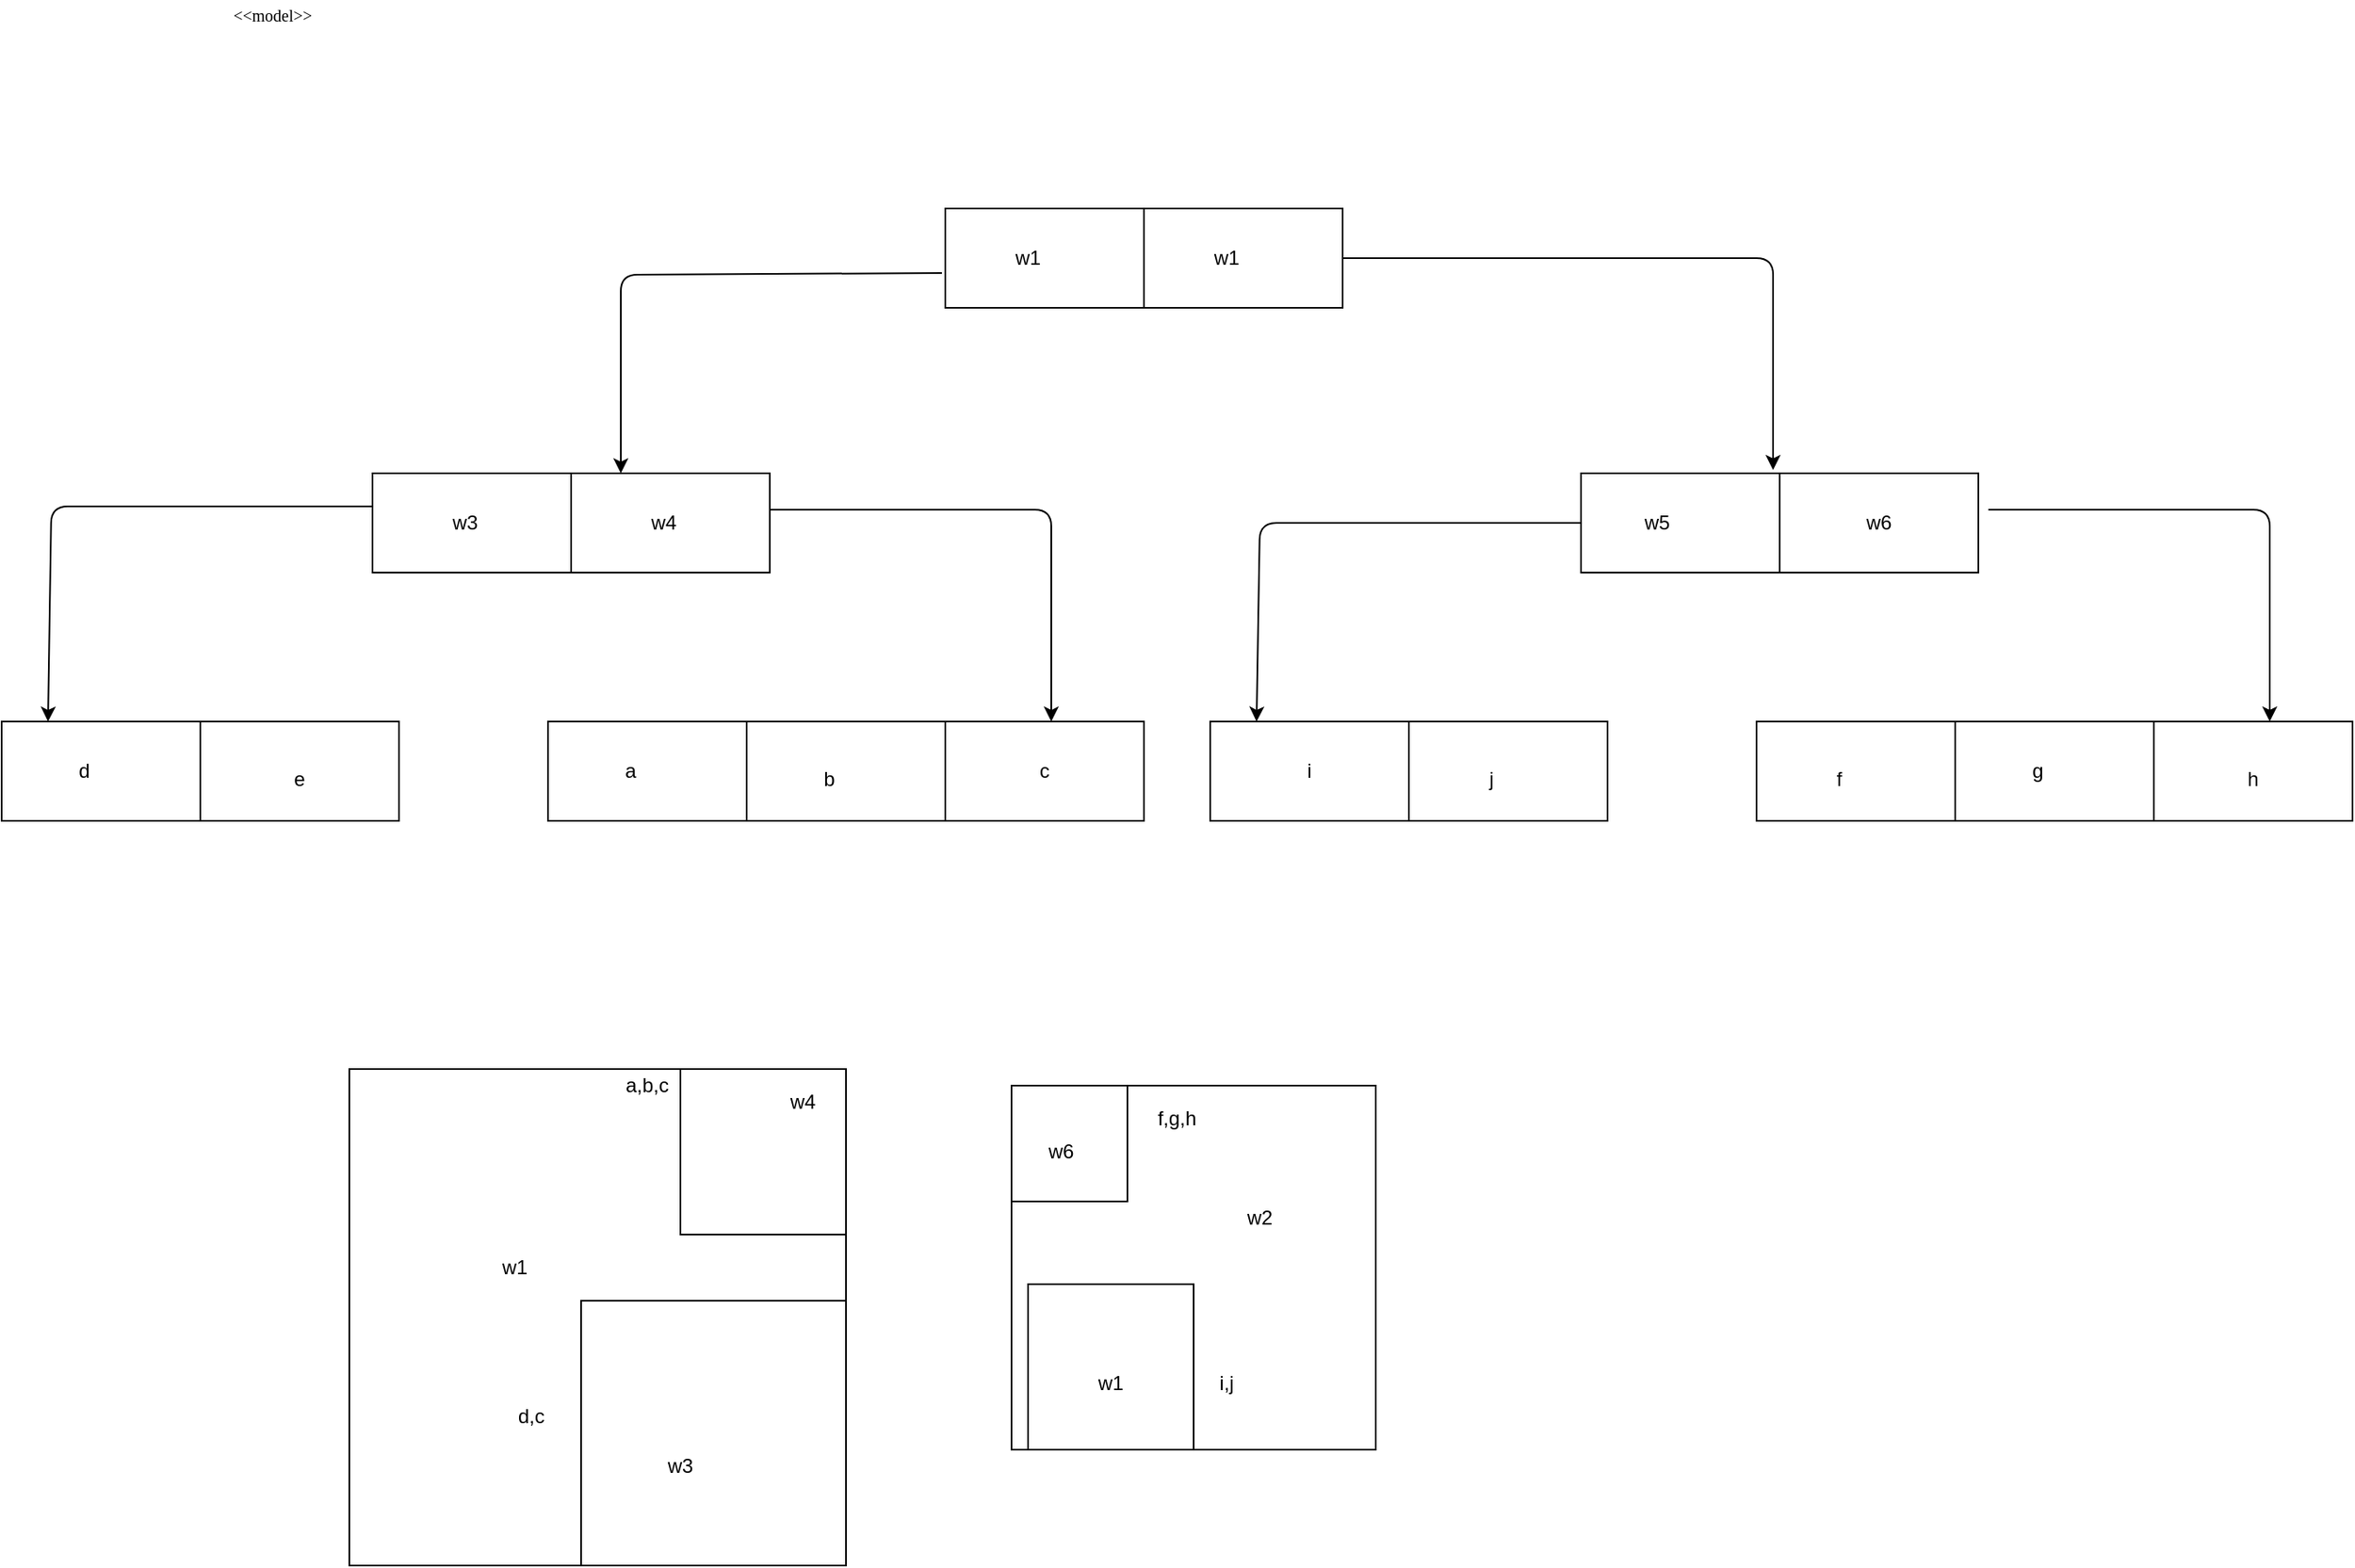 <mxfile version="14.8.0" type="github">
  <diagram name="Page-1" id="b5b7bab2-c9e2-2cf4-8b2a-24fd1a2a6d21">
    <mxGraphModel dx="1662" dy="754" grid="1" gridSize="10" guides="1" tooltips="1" connect="1" arrows="1" fold="1" page="1" pageScale="1" pageWidth="827" pageHeight="1169" background="none" math="0" shadow="0">
      <root>
        <mxCell id="0" />
        <mxCell id="1" parent="0" />
        <mxCell id="6e0c8c40b5770093-73" value="&amp;lt;&amp;lt;model&amp;gt;&amp;gt;" style="text;html=1;align=left;verticalAlign=top;spacingTop=-4;fontSize=10;fontFamily=Verdana" parent="1" vertex="1">
          <mxGeometry x="327.5" y="114.5" width="130" height="20" as="geometry" />
        </mxCell>
        <mxCell id="LQkSMXqd-ARVDpghZ2y5-2" value="" style="rounded=0;whiteSpace=wrap;html=1;" vertex="1" parent="1">
          <mxGeometry x="414" y="400" width="120" height="60" as="geometry" />
        </mxCell>
        <mxCell id="LQkSMXqd-ARVDpghZ2y5-3" value="" style="rounded=0;whiteSpace=wrap;html=1;" vertex="1" parent="1">
          <mxGeometry x="534" y="400" width="120" height="60" as="geometry" />
        </mxCell>
        <mxCell id="LQkSMXqd-ARVDpghZ2y5-4" value="" style="rounded=0;whiteSpace=wrap;html=1;" vertex="1" parent="1">
          <mxGeometry x="190" y="550" width="120" height="60" as="geometry" />
        </mxCell>
        <mxCell id="LQkSMXqd-ARVDpghZ2y5-5" value="" style="rounded=0;whiteSpace=wrap;html=1;" vertex="1" parent="1">
          <mxGeometry x="310" y="550" width="120" height="60" as="geometry" />
        </mxCell>
        <mxCell id="LQkSMXqd-ARVDpghZ2y5-6" value="" style="rounded=0;whiteSpace=wrap;html=1;" vertex="1" parent="1">
          <mxGeometry x="520" y="550" width="120" height="60" as="geometry" />
        </mxCell>
        <mxCell id="LQkSMXqd-ARVDpghZ2y5-7" value="" style="rounded=0;whiteSpace=wrap;html=1;" vertex="1" parent="1">
          <mxGeometry x="640" y="550" width="120" height="60" as="geometry" />
        </mxCell>
        <mxCell id="LQkSMXqd-ARVDpghZ2y5-8" value="" style="rounded=0;whiteSpace=wrap;html=1;" vertex="1" parent="1">
          <mxGeometry x="760" y="550" width="120" height="60" as="geometry" />
        </mxCell>
        <mxCell id="LQkSMXqd-ARVDpghZ2y5-9" value="" style="rounded=0;whiteSpace=wrap;html=1;" vertex="1" parent="1">
          <mxGeometry x="1144" y="400" width="120" height="60" as="geometry" />
        </mxCell>
        <mxCell id="LQkSMXqd-ARVDpghZ2y5-10" value="" style="rounded=0;whiteSpace=wrap;html=1;" vertex="1" parent="1">
          <mxGeometry x="1264" y="400" width="120" height="60" as="geometry" />
        </mxCell>
        <mxCell id="LQkSMXqd-ARVDpghZ2y5-11" value="" style="rounded=0;whiteSpace=wrap;html=1;" vertex="1" parent="1">
          <mxGeometry x="920" y="550" width="120" height="60" as="geometry" />
        </mxCell>
        <mxCell id="LQkSMXqd-ARVDpghZ2y5-12" value="" style="rounded=0;whiteSpace=wrap;html=1;" vertex="1" parent="1">
          <mxGeometry x="1040" y="550" width="120" height="60" as="geometry" />
        </mxCell>
        <mxCell id="LQkSMXqd-ARVDpghZ2y5-13" value="" style="rounded=0;whiteSpace=wrap;html=1;" vertex="1" parent="1">
          <mxGeometry x="1250" y="550" width="120" height="60" as="geometry" />
        </mxCell>
        <mxCell id="LQkSMXqd-ARVDpghZ2y5-14" value="" style="rounded=0;whiteSpace=wrap;html=1;" vertex="1" parent="1">
          <mxGeometry x="1370" y="550" width="120" height="60" as="geometry" />
        </mxCell>
        <mxCell id="LQkSMXqd-ARVDpghZ2y5-15" value="" style="rounded=0;whiteSpace=wrap;html=1;" vertex="1" parent="1">
          <mxGeometry x="1490" y="550" width="120" height="60" as="geometry" />
        </mxCell>
        <mxCell id="LQkSMXqd-ARVDpghZ2y5-16" value="" style="rounded=0;whiteSpace=wrap;html=1;" vertex="1" parent="1">
          <mxGeometry x="870" y="240" width="120" height="60" as="geometry" />
        </mxCell>
        <mxCell id="LQkSMXqd-ARVDpghZ2y5-17" value="" style="rounded=0;whiteSpace=wrap;html=1;" vertex="1" parent="1">
          <mxGeometry x="760" y="240" width="120" height="60" as="geometry" />
        </mxCell>
        <mxCell id="LQkSMXqd-ARVDpghZ2y5-18" value="" style="rounded=0;whiteSpace=wrap;html=1;" vertex="1" parent="1">
          <mxGeometry x="880" y="240" width="120" height="60" as="geometry" />
        </mxCell>
        <mxCell id="LQkSMXqd-ARVDpghZ2y5-19" value="" style="endArrow=classic;html=1;entryX=0.25;entryY=0;entryDx=0;entryDy=0;exitX=-0.017;exitY=0.65;exitDx=0;exitDy=0;exitPerimeter=0;" edge="1" parent="1" source="LQkSMXqd-ARVDpghZ2y5-17" target="LQkSMXqd-ARVDpghZ2y5-3">
          <mxGeometry width="50" height="50" relative="1" as="geometry">
            <mxPoint x="850" y="310" as="sourcePoint" />
            <mxPoint x="900" y="390" as="targetPoint" />
            <Array as="points">
              <mxPoint x="564" y="280" />
            </Array>
          </mxGeometry>
        </mxCell>
        <mxCell id="LQkSMXqd-ARVDpghZ2y5-20" value="" style="endArrow=classic;html=1;entryX=0.25;entryY=0;entryDx=0;entryDy=0;exitX=0;exitY=0.5;exitDx=0;exitDy=0;" edge="1" parent="1">
          <mxGeometry width="50" height="50" relative="1" as="geometry">
            <mxPoint x="414" y="420" as="sourcePoint" />
            <mxPoint x="218" y="550" as="targetPoint" />
            <Array as="points">
              <mxPoint x="220" y="420" />
            </Array>
          </mxGeometry>
        </mxCell>
        <mxCell id="LQkSMXqd-ARVDpghZ2y5-21" value="" style="endArrow=classic;html=1;exitX=1;exitY=0.5;exitDx=0;exitDy=0;" edge="1" parent="1" source="LQkSMXqd-ARVDpghZ2y5-18">
          <mxGeometry width="50" height="50" relative="1" as="geometry">
            <mxPoint x="1000" y="280" as="sourcePoint" />
            <mxPoint x="1260" y="398" as="targetPoint" />
            <Array as="points">
              <mxPoint x="1260" y="270" />
            </Array>
          </mxGeometry>
        </mxCell>
        <mxCell id="LQkSMXqd-ARVDpghZ2y5-23" value="" style="endArrow=classic;html=1;" edge="1" parent="1">
          <mxGeometry width="50" height="50" relative="1" as="geometry">
            <mxPoint x="1390" y="422" as="sourcePoint" />
            <mxPoint x="1560" y="550" as="targetPoint" />
            <Array as="points">
              <mxPoint x="1560" y="422" />
            </Array>
          </mxGeometry>
        </mxCell>
        <mxCell id="LQkSMXqd-ARVDpghZ2y5-24" value="" style="endArrow=classic;html=1;exitX=0;exitY=0.5;exitDx=0;exitDy=0;" edge="1" parent="1">
          <mxGeometry width="50" height="50" relative="1" as="geometry">
            <mxPoint x="1144" y="430" as="sourcePoint" />
            <mxPoint x="948" y="550" as="targetPoint" />
            <Array as="points">
              <mxPoint x="950" y="430" />
            </Array>
          </mxGeometry>
        </mxCell>
        <mxCell id="LQkSMXqd-ARVDpghZ2y5-25" value="" style="endArrow=classic;html=1;" edge="1" parent="1">
          <mxGeometry width="50" height="50" relative="1" as="geometry">
            <mxPoint x="654" y="422" as="sourcePoint" />
            <mxPoint x="824" y="550" as="targetPoint" />
            <Array as="points">
              <mxPoint x="824" y="422" />
            </Array>
          </mxGeometry>
        </mxCell>
        <mxCell id="LQkSMXqd-ARVDpghZ2y5-26" value="w3" style="text;html=1;strokeColor=none;fillColor=none;align=center;verticalAlign=middle;whiteSpace=wrap;rounded=0;" vertex="1" parent="1">
          <mxGeometry x="450" y="420" width="40" height="20" as="geometry" />
        </mxCell>
        <mxCell id="LQkSMXqd-ARVDpghZ2y5-27" value="w1" style="text;html=1;strokeColor=none;fillColor=none;align=center;verticalAlign=middle;whiteSpace=wrap;rounded=0;" vertex="1" parent="1">
          <mxGeometry x="790" y="260" width="40" height="20" as="geometry" />
        </mxCell>
        <mxCell id="LQkSMXqd-ARVDpghZ2y5-28" value="c" style="text;html=1;strokeColor=none;fillColor=none;align=center;verticalAlign=middle;whiteSpace=wrap;rounded=0;" vertex="1" parent="1">
          <mxGeometry x="800" y="570" width="40" height="20" as="geometry" />
        </mxCell>
        <mxCell id="LQkSMXqd-ARVDpghZ2y5-29" value="b" style="text;html=1;strokeColor=none;fillColor=none;align=center;verticalAlign=middle;whiteSpace=wrap;rounded=0;" vertex="1" parent="1">
          <mxGeometry x="670" y="575" width="40" height="20" as="geometry" />
        </mxCell>
        <mxCell id="LQkSMXqd-ARVDpghZ2y5-30" value="a" style="text;html=1;strokeColor=none;fillColor=none;align=center;verticalAlign=middle;whiteSpace=wrap;rounded=0;" vertex="1" parent="1">
          <mxGeometry x="550" y="570" width="40" height="20" as="geometry" />
        </mxCell>
        <mxCell id="LQkSMXqd-ARVDpghZ2y5-31" value="e" style="text;html=1;strokeColor=none;fillColor=none;align=center;verticalAlign=middle;whiteSpace=wrap;rounded=0;" vertex="1" parent="1">
          <mxGeometry x="350" y="575" width="40" height="20" as="geometry" />
        </mxCell>
        <mxCell id="LQkSMXqd-ARVDpghZ2y5-32" value="d" style="text;html=1;strokeColor=none;fillColor=none;align=center;verticalAlign=middle;whiteSpace=wrap;rounded=0;" vertex="1" parent="1">
          <mxGeometry x="220" y="570" width="40" height="20" as="geometry" />
        </mxCell>
        <mxCell id="LQkSMXqd-ARVDpghZ2y5-34" value="w1" style="text;html=1;strokeColor=none;fillColor=none;align=center;verticalAlign=middle;whiteSpace=wrap;rounded=0;" vertex="1" parent="1">
          <mxGeometry x="910" y="260" width="40" height="20" as="geometry" />
        </mxCell>
        <mxCell id="LQkSMXqd-ARVDpghZ2y5-35" value="f" style="text;html=1;strokeColor=none;fillColor=none;align=center;verticalAlign=middle;whiteSpace=wrap;rounded=0;" vertex="1" parent="1">
          <mxGeometry x="1280" y="575" width="40" height="20" as="geometry" />
        </mxCell>
        <mxCell id="LQkSMXqd-ARVDpghZ2y5-36" value="j" style="text;html=1;strokeColor=none;fillColor=none;align=center;verticalAlign=middle;whiteSpace=wrap;rounded=0;" vertex="1" parent="1">
          <mxGeometry x="1070" y="575" width="40" height="20" as="geometry" />
        </mxCell>
        <mxCell id="LQkSMXqd-ARVDpghZ2y5-37" value="i" style="text;html=1;strokeColor=none;fillColor=none;align=center;verticalAlign=middle;whiteSpace=wrap;rounded=0;" vertex="1" parent="1">
          <mxGeometry x="960" y="570" width="40" height="20" as="geometry" />
        </mxCell>
        <mxCell id="LQkSMXqd-ARVDpghZ2y5-38" value="w6" style="text;html=1;strokeColor=none;fillColor=none;align=center;verticalAlign=middle;whiteSpace=wrap;rounded=0;" vertex="1" parent="1">
          <mxGeometry x="1304" y="420" width="40" height="20" as="geometry" />
        </mxCell>
        <mxCell id="LQkSMXqd-ARVDpghZ2y5-39" value="w5" style="text;html=1;strokeColor=none;fillColor=none;align=center;verticalAlign=middle;whiteSpace=wrap;rounded=0;" vertex="1" parent="1">
          <mxGeometry x="1170" y="420" width="40" height="20" as="geometry" />
        </mxCell>
        <mxCell id="LQkSMXqd-ARVDpghZ2y5-44" value="g" style="text;html=1;strokeColor=none;fillColor=none;align=center;verticalAlign=middle;whiteSpace=wrap;rounded=0;" vertex="1" parent="1">
          <mxGeometry x="1400" y="570" width="40" height="20" as="geometry" />
        </mxCell>
        <mxCell id="LQkSMXqd-ARVDpghZ2y5-45" value="h" style="text;html=1;strokeColor=none;fillColor=none;align=center;verticalAlign=middle;whiteSpace=wrap;rounded=0;" vertex="1" parent="1">
          <mxGeometry x="1530" y="575" width="40" height="20" as="geometry" />
        </mxCell>
        <mxCell id="LQkSMXqd-ARVDpghZ2y5-46" value="w4" style="text;html=1;strokeColor=none;fillColor=none;align=center;verticalAlign=middle;whiteSpace=wrap;rounded=0;" vertex="1" parent="1">
          <mxGeometry x="570" y="420" width="40" height="20" as="geometry" />
        </mxCell>
        <mxCell id="LQkSMXqd-ARVDpghZ2y5-47" value="" style="whiteSpace=wrap;html=1;aspect=fixed;" vertex="1" parent="1">
          <mxGeometry x="400" y="760" width="300" height="300" as="geometry" />
        </mxCell>
        <mxCell id="LQkSMXqd-ARVDpghZ2y5-48" value="" style="whiteSpace=wrap;html=1;aspect=fixed;" vertex="1" parent="1">
          <mxGeometry x="800" y="770" width="220" height="220" as="geometry" />
        </mxCell>
        <mxCell id="LQkSMXqd-ARVDpghZ2y5-49" value="" style="whiteSpace=wrap;html=1;aspect=fixed;" vertex="1" parent="1">
          <mxGeometry x="600" y="760" width="100" height="100" as="geometry" />
        </mxCell>
        <mxCell id="LQkSMXqd-ARVDpghZ2y5-50" value="" style="whiteSpace=wrap;html=1;aspect=fixed;" vertex="1" parent="1">
          <mxGeometry x="540" y="900" width="160" height="160" as="geometry" />
        </mxCell>
        <mxCell id="LQkSMXqd-ARVDpghZ2y5-51" value="" style="whiteSpace=wrap;html=1;aspect=fixed;" vertex="1" parent="1">
          <mxGeometry x="800" y="770" width="70" height="70" as="geometry" />
        </mxCell>
        <mxCell id="LQkSMXqd-ARVDpghZ2y5-52" value="" style="whiteSpace=wrap;html=1;aspect=fixed;" vertex="1" parent="1">
          <mxGeometry x="810" y="890" width="100" height="100" as="geometry" />
        </mxCell>
        <mxCell id="LQkSMXqd-ARVDpghZ2y5-53" value="w1" style="text;html=1;strokeColor=none;fillColor=none;align=center;verticalAlign=middle;whiteSpace=wrap;rounded=0;" vertex="1" parent="1">
          <mxGeometry x="480" y="870" width="40" height="20" as="geometry" />
        </mxCell>
        <mxCell id="LQkSMXqd-ARVDpghZ2y5-54" value="w4" style="text;html=1;strokeColor=none;fillColor=none;align=center;verticalAlign=middle;whiteSpace=wrap;rounded=0;" vertex="1" parent="1">
          <mxGeometry x="654" y="770" width="40" height="20" as="geometry" />
        </mxCell>
        <mxCell id="LQkSMXqd-ARVDpghZ2y5-55" value="a,b,c" style="text;html=1;strokeColor=none;fillColor=none;align=center;verticalAlign=middle;whiteSpace=wrap;rounded=0;" vertex="1" parent="1">
          <mxGeometry x="560" y="760" width="40" height="20" as="geometry" />
        </mxCell>
        <mxCell id="LQkSMXqd-ARVDpghZ2y5-56" value="w3" style="text;html=1;strokeColor=none;fillColor=none;align=center;verticalAlign=middle;whiteSpace=wrap;rounded=0;" vertex="1" parent="1">
          <mxGeometry x="580" y="990" width="40" height="20" as="geometry" />
        </mxCell>
        <mxCell id="LQkSMXqd-ARVDpghZ2y5-57" value="w2" style="text;html=1;strokeColor=none;fillColor=none;align=center;verticalAlign=middle;whiteSpace=wrap;rounded=0;" vertex="1" parent="1">
          <mxGeometry x="930" y="840" width="40" height="20" as="geometry" />
        </mxCell>
        <mxCell id="LQkSMXqd-ARVDpghZ2y5-58" value="w6" style="text;html=1;strokeColor=none;fillColor=none;align=center;verticalAlign=middle;whiteSpace=wrap;rounded=0;" vertex="1" parent="1">
          <mxGeometry x="810" y="800" width="40" height="20" as="geometry" />
        </mxCell>
        <mxCell id="LQkSMXqd-ARVDpghZ2y5-59" value="w1" style="text;html=1;strokeColor=none;fillColor=none;align=center;verticalAlign=middle;whiteSpace=wrap;rounded=0;" vertex="1" parent="1">
          <mxGeometry x="840" y="940" width="40" height="20" as="geometry" />
        </mxCell>
        <mxCell id="LQkSMXqd-ARVDpghZ2y5-62" value="d,c" style="text;html=1;strokeColor=none;fillColor=none;align=center;verticalAlign=middle;whiteSpace=wrap;rounded=0;" vertex="1" parent="1">
          <mxGeometry x="490" y="960" width="40" height="20" as="geometry" />
        </mxCell>
        <mxCell id="LQkSMXqd-ARVDpghZ2y5-63" value="f,g,h" style="text;html=1;strokeColor=none;fillColor=none;align=center;verticalAlign=middle;whiteSpace=wrap;rounded=0;" vertex="1" parent="1">
          <mxGeometry x="880" y="780" width="40" height="20" as="geometry" />
        </mxCell>
        <mxCell id="LQkSMXqd-ARVDpghZ2y5-64" value="i,j" style="text;html=1;strokeColor=none;fillColor=none;align=center;verticalAlign=middle;whiteSpace=wrap;rounded=0;" vertex="1" parent="1">
          <mxGeometry x="910" y="940" width="40" height="20" as="geometry" />
        </mxCell>
      </root>
    </mxGraphModel>
  </diagram>
</mxfile>
